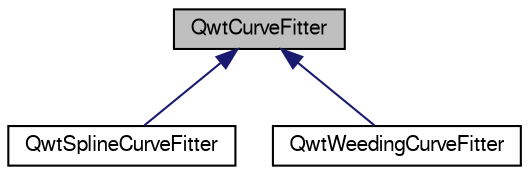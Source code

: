 digraph G
{
  edge [fontname="FreeSans",fontsize="10",labelfontname="FreeSans",labelfontsize="10"];
  node [fontname="FreeSans",fontsize="10",shape=record];
  Node1 [label="QwtCurveFitter",height=0.2,width=0.4,color="black", fillcolor="grey75", style="filled" fontcolor="black"];
  Node1 -> Node2 [dir="back",color="midnightblue",fontsize="10",style="solid",fontname="FreeSans"];
  Node2 [label="QwtSplineCurveFitter",height=0.2,width=0.4,color="black", fillcolor="white", style="filled",URL="$class_qwt_spline_curve_fitter.html",tooltip="A curve fitter using cubic splines."];
  Node1 -> Node3 [dir="back",color="midnightblue",fontsize="10",style="solid",fontname="FreeSans"];
  Node3 [label="QwtWeedingCurveFitter",height=0.2,width=0.4,color="black", fillcolor="white", style="filled",URL="$class_qwt_weeding_curve_fitter.html",tooltip="A curve fitter implementing Douglas and Peucker algorithm."];
}
